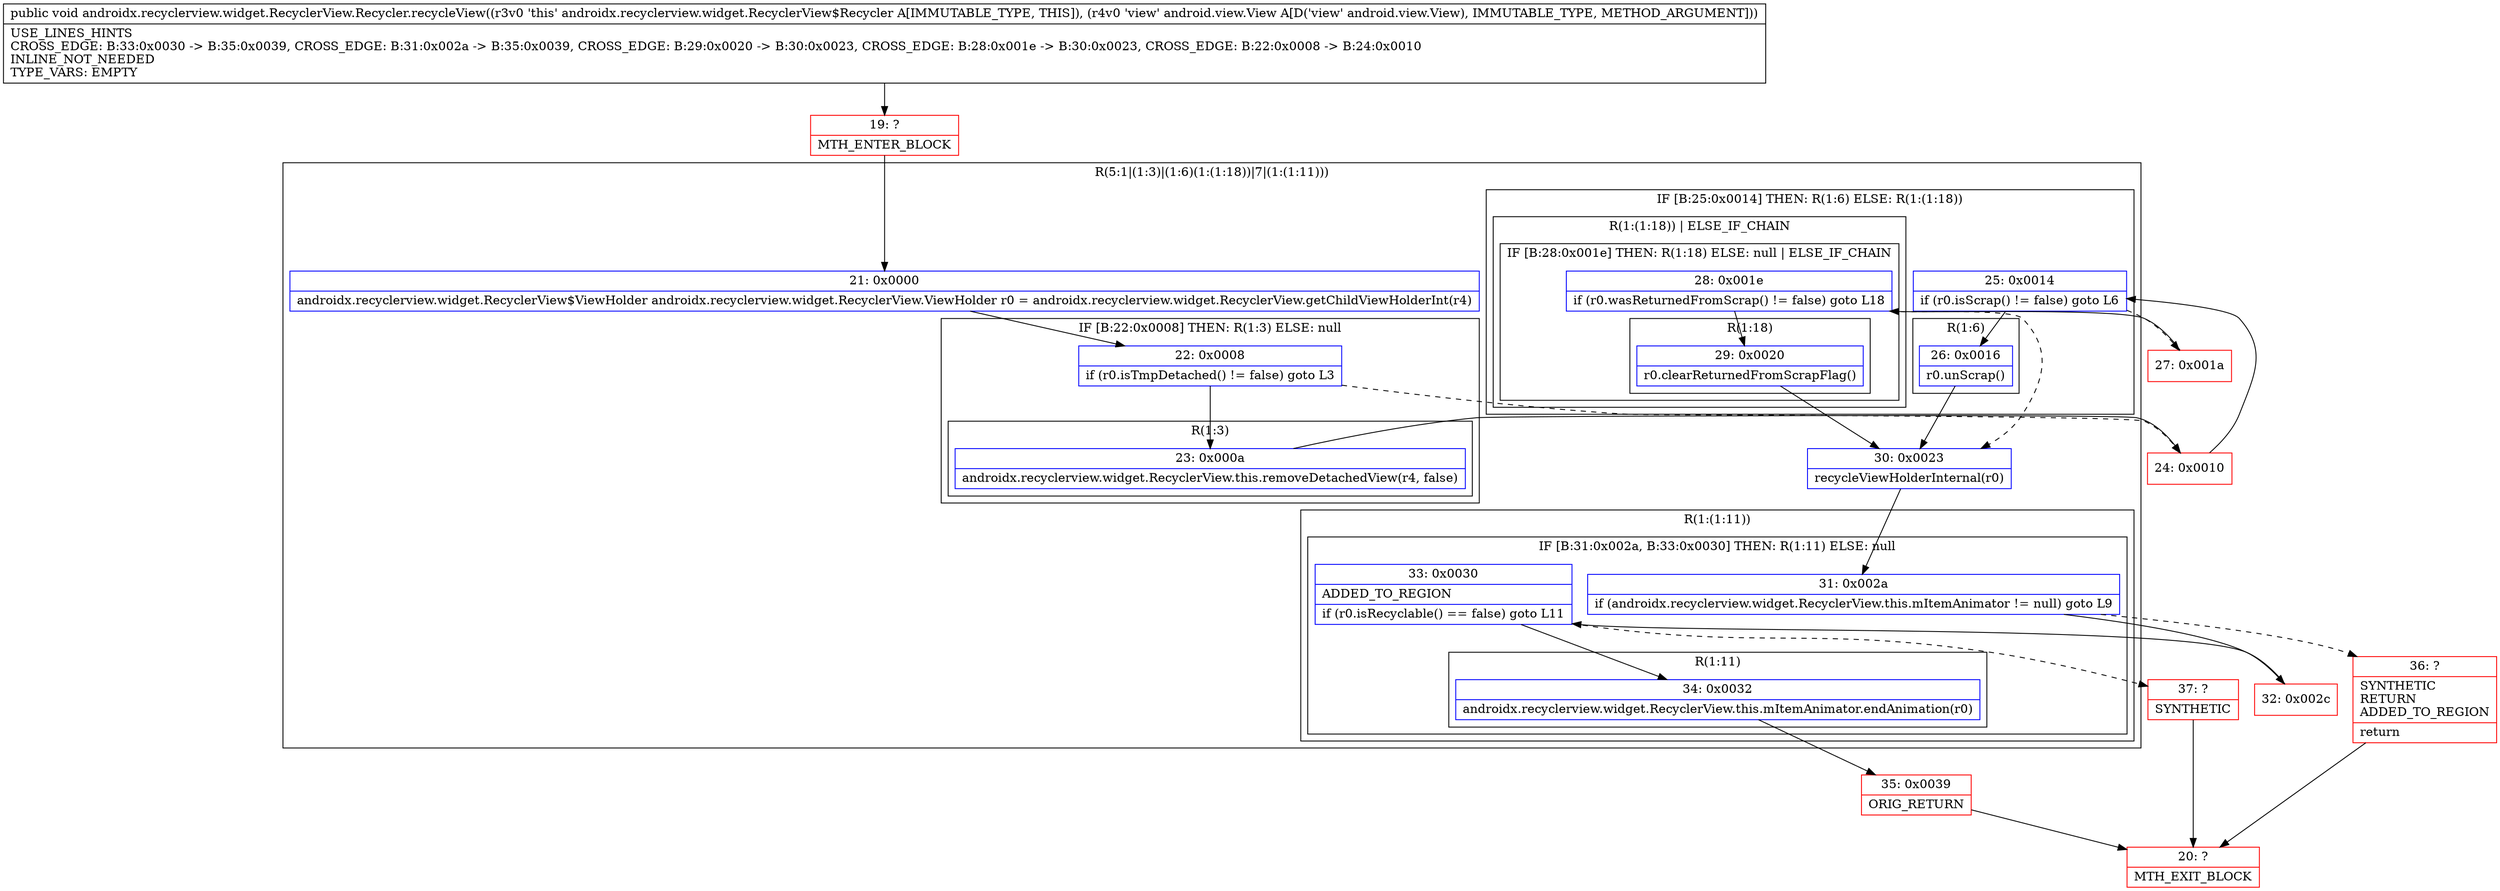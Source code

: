 digraph "CFG forandroidx.recyclerview.widget.RecyclerView.Recycler.recycleView(Landroid\/view\/View;)V" {
subgraph cluster_Region_735261065 {
label = "R(5:1|(1:3)|(1:6)(1:(1:18))|7|(1:(1:11)))";
node [shape=record,color=blue];
Node_21 [shape=record,label="{21\:\ 0x0000|androidx.recyclerview.widget.RecyclerView$ViewHolder androidx.recyclerview.widget.RecyclerView.ViewHolder r0 = androidx.recyclerview.widget.RecyclerView.getChildViewHolderInt(r4)\l}"];
subgraph cluster_IfRegion_1198980974 {
label = "IF [B:22:0x0008] THEN: R(1:3) ELSE: null";
node [shape=record,color=blue];
Node_22 [shape=record,label="{22\:\ 0x0008|if (r0.isTmpDetached() != false) goto L3\l}"];
subgraph cluster_Region_525718558 {
label = "R(1:3)";
node [shape=record,color=blue];
Node_23 [shape=record,label="{23\:\ 0x000a|androidx.recyclerview.widget.RecyclerView.this.removeDetachedView(r4, false)\l}"];
}
}
subgraph cluster_IfRegion_173994660 {
label = "IF [B:25:0x0014] THEN: R(1:6) ELSE: R(1:(1:18))";
node [shape=record,color=blue];
Node_25 [shape=record,label="{25\:\ 0x0014|if (r0.isScrap() != false) goto L6\l}"];
subgraph cluster_Region_224058821 {
label = "R(1:6)";
node [shape=record,color=blue];
Node_26 [shape=record,label="{26\:\ 0x0016|r0.unScrap()\l}"];
}
subgraph cluster_Region_1142569147 {
label = "R(1:(1:18)) | ELSE_IF_CHAIN\l";
node [shape=record,color=blue];
subgraph cluster_IfRegion_1069021854 {
label = "IF [B:28:0x001e] THEN: R(1:18) ELSE: null | ELSE_IF_CHAIN\l";
node [shape=record,color=blue];
Node_28 [shape=record,label="{28\:\ 0x001e|if (r0.wasReturnedFromScrap() != false) goto L18\l}"];
subgraph cluster_Region_1330311049 {
label = "R(1:18)";
node [shape=record,color=blue];
Node_29 [shape=record,label="{29\:\ 0x0020|r0.clearReturnedFromScrapFlag()\l}"];
}
}
}
}
Node_30 [shape=record,label="{30\:\ 0x0023|recycleViewHolderInternal(r0)\l}"];
subgraph cluster_Region_687109257 {
label = "R(1:(1:11))";
node [shape=record,color=blue];
subgraph cluster_IfRegion_847048470 {
label = "IF [B:31:0x002a, B:33:0x0030] THEN: R(1:11) ELSE: null";
node [shape=record,color=blue];
Node_31 [shape=record,label="{31\:\ 0x002a|if (androidx.recyclerview.widget.RecyclerView.this.mItemAnimator != null) goto L9\l}"];
Node_33 [shape=record,label="{33\:\ 0x0030|ADDED_TO_REGION\l|if (r0.isRecyclable() == false) goto L11\l}"];
subgraph cluster_Region_1762895977 {
label = "R(1:11)";
node [shape=record,color=blue];
Node_34 [shape=record,label="{34\:\ 0x0032|androidx.recyclerview.widget.RecyclerView.this.mItemAnimator.endAnimation(r0)\l}"];
}
}
}
}
Node_19 [shape=record,color=red,label="{19\:\ ?|MTH_ENTER_BLOCK\l}"];
Node_24 [shape=record,color=red,label="{24\:\ 0x0010}"];
Node_32 [shape=record,color=red,label="{32\:\ 0x002c}"];
Node_35 [shape=record,color=red,label="{35\:\ 0x0039|ORIG_RETURN\l}"];
Node_20 [shape=record,color=red,label="{20\:\ ?|MTH_EXIT_BLOCK\l}"];
Node_37 [shape=record,color=red,label="{37\:\ ?|SYNTHETIC\l}"];
Node_36 [shape=record,color=red,label="{36\:\ ?|SYNTHETIC\lRETURN\lADDED_TO_REGION\l|return\l}"];
Node_27 [shape=record,color=red,label="{27\:\ 0x001a}"];
MethodNode[shape=record,label="{public void androidx.recyclerview.widget.RecyclerView.Recycler.recycleView((r3v0 'this' androidx.recyclerview.widget.RecyclerView$Recycler A[IMMUTABLE_TYPE, THIS]), (r4v0 'view' android.view.View A[D('view' android.view.View), IMMUTABLE_TYPE, METHOD_ARGUMENT]))  | USE_LINES_HINTS\lCROSS_EDGE: B:33:0x0030 \-\> B:35:0x0039, CROSS_EDGE: B:31:0x002a \-\> B:35:0x0039, CROSS_EDGE: B:29:0x0020 \-\> B:30:0x0023, CROSS_EDGE: B:28:0x001e \-\> B:30:0x0023, CROSS_EDGE: B:22:0x0008 \-\> B:24:0x0010\lINLINE_NOT_NEEDED\lTYPE_VARS: EMPTY\l}"];
MethodNode -> Node_19;Node_21 -> Node_22;
Node_22 -> Node_23;
Node_22 -> Node_24[style=dashed];
Node_23 -> Node_24;
Node_25 -> Node_26;
Node_25 -> Node_27[style=dashed];
Node_26 -> Node_30;
Node_28 -> Node_29;
Node_28 -> Node_30[style=dashed];
Node_29 -> Node_30;
Node_30 -> Node_31;
Node_31 -> Node_32;
Node_31 -> Node_36[style=dashed];
Node_33 -> Node_34;
Node_33 -> Node_37[style=dashed];
Node_34 -> Node_35;
Node_19 -> Node_21;
Node_24 -> Node_25;
Node_32 -> Node_33;
Node_35 -> Node_20;
Node_37 -> Node_20;
Node_36 -> Node_20;
Node_27 -> Node_28;
}

